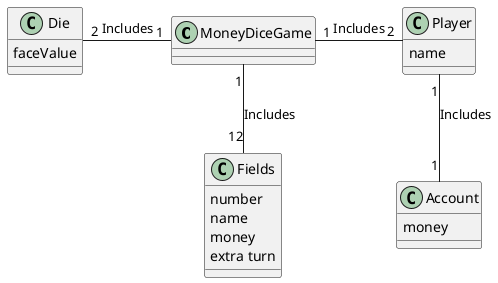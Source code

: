 @startuml
'https://plantuml.com/class-diagram

class MoneyDiceGame {
}

class Die {
    faceValue
}

class Player {
    name

}
class Fields{
    number
    name
    money
    extra turn
}

class Account{
 money
}

MoneyDiceGame "1" -r "2" Player : Includes
MoneyDiceGame "1" -l "2" Die : Includes
MoneyDiceGame "1" -- "12" Fields : Includes
Player  "1" -d- "1" Account: Includes
@enduml